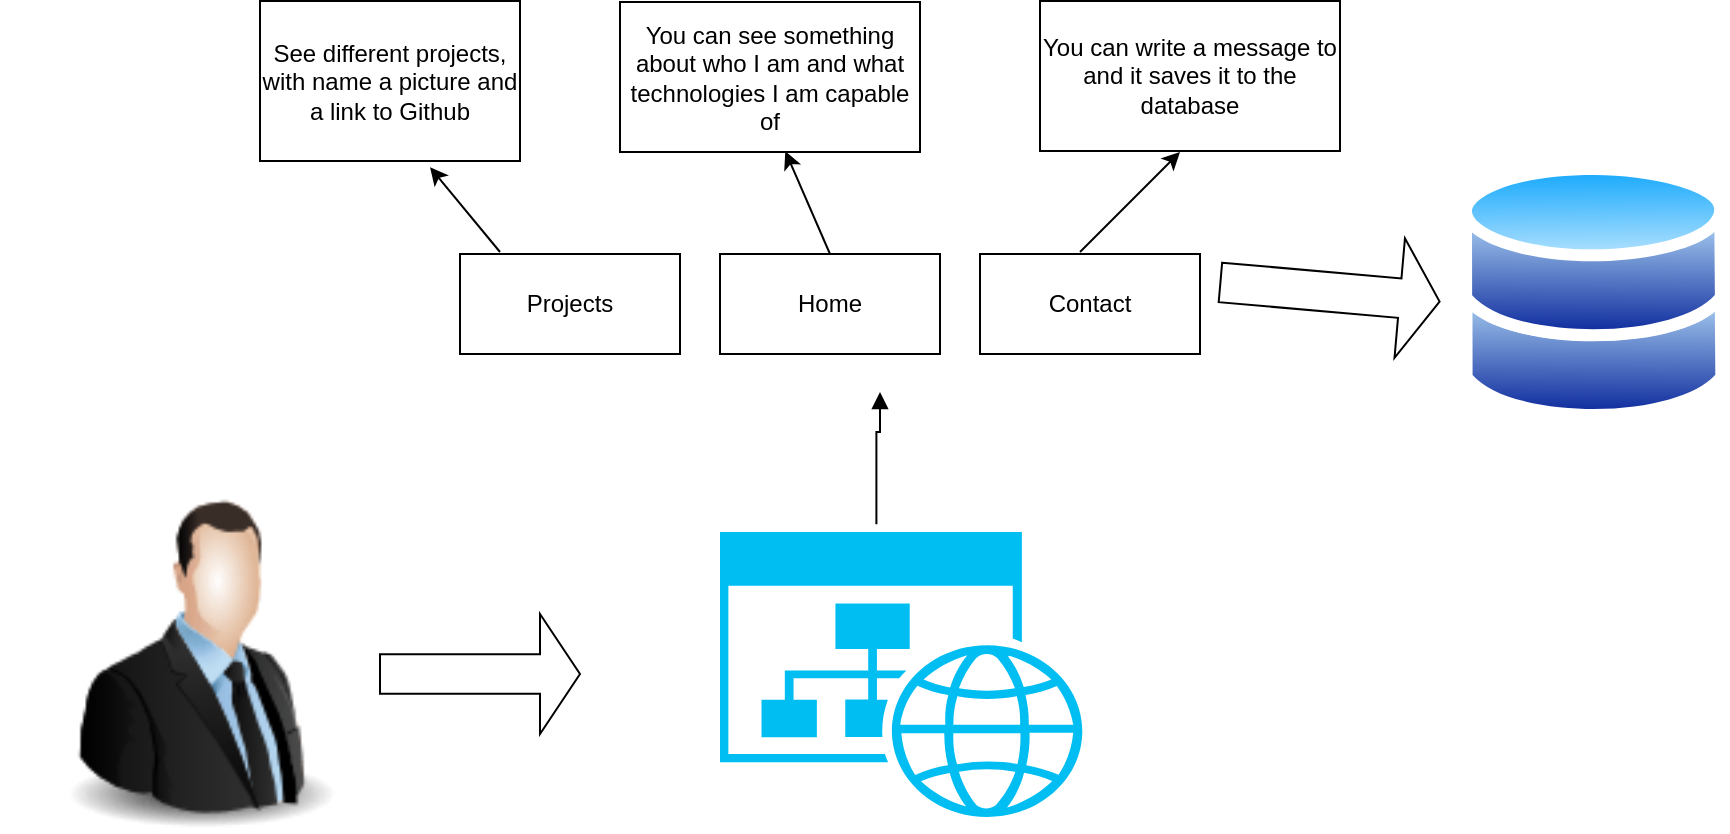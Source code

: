<mxfile version="21.3.8" type="device">
  <diagram name="Side-1" id="6xvWtowjpudz7bgInURT">
    <mxGraphModel dx="2117" dy="1710" grid="1" gridSize="10" guides="1" tooltips="1" connect="1" arrows="1" fold="1" page="1" pageScale="1" pageWidth="827" pageHeight="1169" math="0" shadow="0">
      <root>
        <mxCell id="0" />
        <mxCell id="1" parent="0" />
        <mxCell id="n51615tUp5IfuTndIBXt-1" value="" style="image;html=1;image=img/lib/clip_art/people/Suit_Man_128x128.png" parent="1" vertex="1">
          <mxGeometry x="-120" y="200" width="200" height="170" as="geometry" />
        </mxCell>
        <mxCell id="n51615tUp5IfuTndIBXt-2" value="" style="verticalLabelPosition=bottom;html=1;verticalAlign=top;align=center;strokeColor=none;fillColor=#00BEF2;shape=mxgraph.azure.website_generic;pointerEvents=1;" parent="1" vertex="1">
          <mxGeometry x="240" y="220" width="184" height="142.5" as="geometry" />
        </mxCell>
        <mxCell id="n51615tUp5IfuTndIBXt-3" value="" style="html=1;shadow=0;dashed=0;align=center;verticalAlign=middle;shape=mxgraph.arrows2.arrow;dy=0.67;dx=20;notch=0;" parent="1" vertex="1">
          <mxGeometry x="70" y="261" width="100" height="60" as="geometry" />
        </mxCell>
        <mxCell id="n51615tUp5IfuTndIBXt-4" value="" style="html=1;shadow=0;dashed=0;align=center;verticalAlign=middle;shape=mxgraph.arrows2.arrow;dy=0.67;dx=20;notch=0;rotation=5;" parent="1" vertex="1">
          <mxGeometry x="490" y="70" width="110" height="60" as="geometry" />
        </mxCell>
        <mxCell id="n51615tUp5IfuTndIBXt-5" value="" style="image;aspect=fixed;perimeter=ellipsePerimeter;html=1;align=center;shadow=0;dashed=0;spacingTop=3;image=img/lib/active_directory/databases.svg;" parent="1" vertex="1">
          <mxGeometry x="610" y="34.5" width="133.67" height="131" as="geometry" />
        </mxCell>
        <mxCell id="n51615tUp5IfuTndIBXt-6" value="" style="endArrow=block;endFill=1;html=1;edgeStyle=orthogonalEdgeStyle;align=left;verticalAlign=top;rounded=0;exitX=0.425;exitY=-0.027;exitDx=0;exitDy=0;exitPerimeter=0;" parent="1" source="n51615tUp5IfuTndIBXt-2" edge="1">
          <mxGeometry x="-0.875" y="-20" relative="1" as="geometry">
            <mxPoint x="250" y="100" as="sourcePoint" />
            <mxPoint x="320" y="150" as="targetPoint" />
            <Array as="points">
              <mxPoint x="318" y="170" />
              <mxPoint x="320" y="170" />
            </Array>
            <mxPoint as="offset" />
          </mxGeometry>
        </mxCell>
        <mxCell id="n51615tUp5IfuTndIBXt-8" value="Projects" style="html=1;whiteSpace=wrap;" parent="1" vertex="1">
          <mxGeometry x="110" y="81" width="110" height="50" as="geometry" />
        </mxCell>
        <mxCell id="n51615tUp5IfuTndIBXt-9" value="Contact" style="html=1;whiteSpace=wrap;" parent="1" vertex="1">
          <mxGeometry x="370" y="81" width="110" height="50" as="geometry" />
        </mxCell>
        <mxCell id="n51615tUp5IfuTndIBXt-10" value="Home" style="html=1;whiteSpace=wrap;" parent="1" vertex="1">
          <mxGeometry x="240" y="81" width="110" height="50" as="geometry" />
        </mxCell>
        <mxCell id="n51615tUp5IfuTndIBXt-11" value="See different projects, with name a picture and a link to Github" style="html=1;whiteSpace=wrap;" parent="1" vertex="1">
          <mxGeometry x="10" y="-45.5" width="130" height="80" as="geometry" />
        </mxCell>
        <mxCell id="n51615tUp5IfuTndIBXt-12" value="" style="endArrow=classic;html=1;rounded=0;entryX=0.654;entryY=1.039;entryDx=0;entryDy=0;entryPerimeter=0;" parent="1" target="n51615tUp5IfuTndIBXt-11" edge="1">
          <mxGeometry width="50" height="50" relative="1" as="geometry">
            <mxPoint x="130" y="80" as="sourcePoint" />
            <mxPoint x="180" y="40" as="targetPoint" />
          </mxGeometry>
        </mxCell>
        <mxCell id="n51615tUp5IfuTndIBXt-13" value="You can see something about who I am and what technologies I am capable of" style="html=1;whiteSpace=wrap;" parent="1" vertex="1">
          <mxGeometry x="190" y="-45" width="150" height="75" as="geometry" />
        </mxCell>
        <mxCell id="n51615tUp5IfuTndIBXt-14" value="You can write a message to and it saves it to the database" style="html=1;whiteSpace=wrap;" parent="1" vertex="1">
          <mxGeometry x="400" y="-45.5" width="150" height="75" as="geometry" />
        </mxCell>
        <mxCell id="n51615tUp5IfuTndIBXt-15" value="" style="endArrow=classic;html=1;rounded=0;entryX=0.551;entryY=0.995;entryDx=0;entryDy=0;entryPerimeter=0;exitX=0.5;exitY=0;exitDx=0;exitDy=0;" parent="1" source="n51615tUp5IfuTndIBXt-10" target="n51615tUp5IfuTndIBXt-13" edge="1">
          <mxGeometry width="50" height="50" relative="1" as="geometry">
            <mxPoint x="270" y="80" as="sourcePoint" />
            <mxPoint x="320" y="30" as="targetPoint" />
          </mxGeometry>
        </mxCell>
        <mxCell id="n51615tUp5IfuTndIBXt-16" value="" style="endArrow=classic;html=1;rounded=0;" parent="1" edge="1">
          <mxGeometry width="50" height="50" relative="1" as="geometry">
            <mxPoint x="420" y="80" as="sourcePoint" />
            <mxPoint x="470" y="30" as="targetPoint" />
          </mxGeometry>
        </mxCell>
      </root>
    </mxGraphModel>
  </diagram>
</mxfile>
